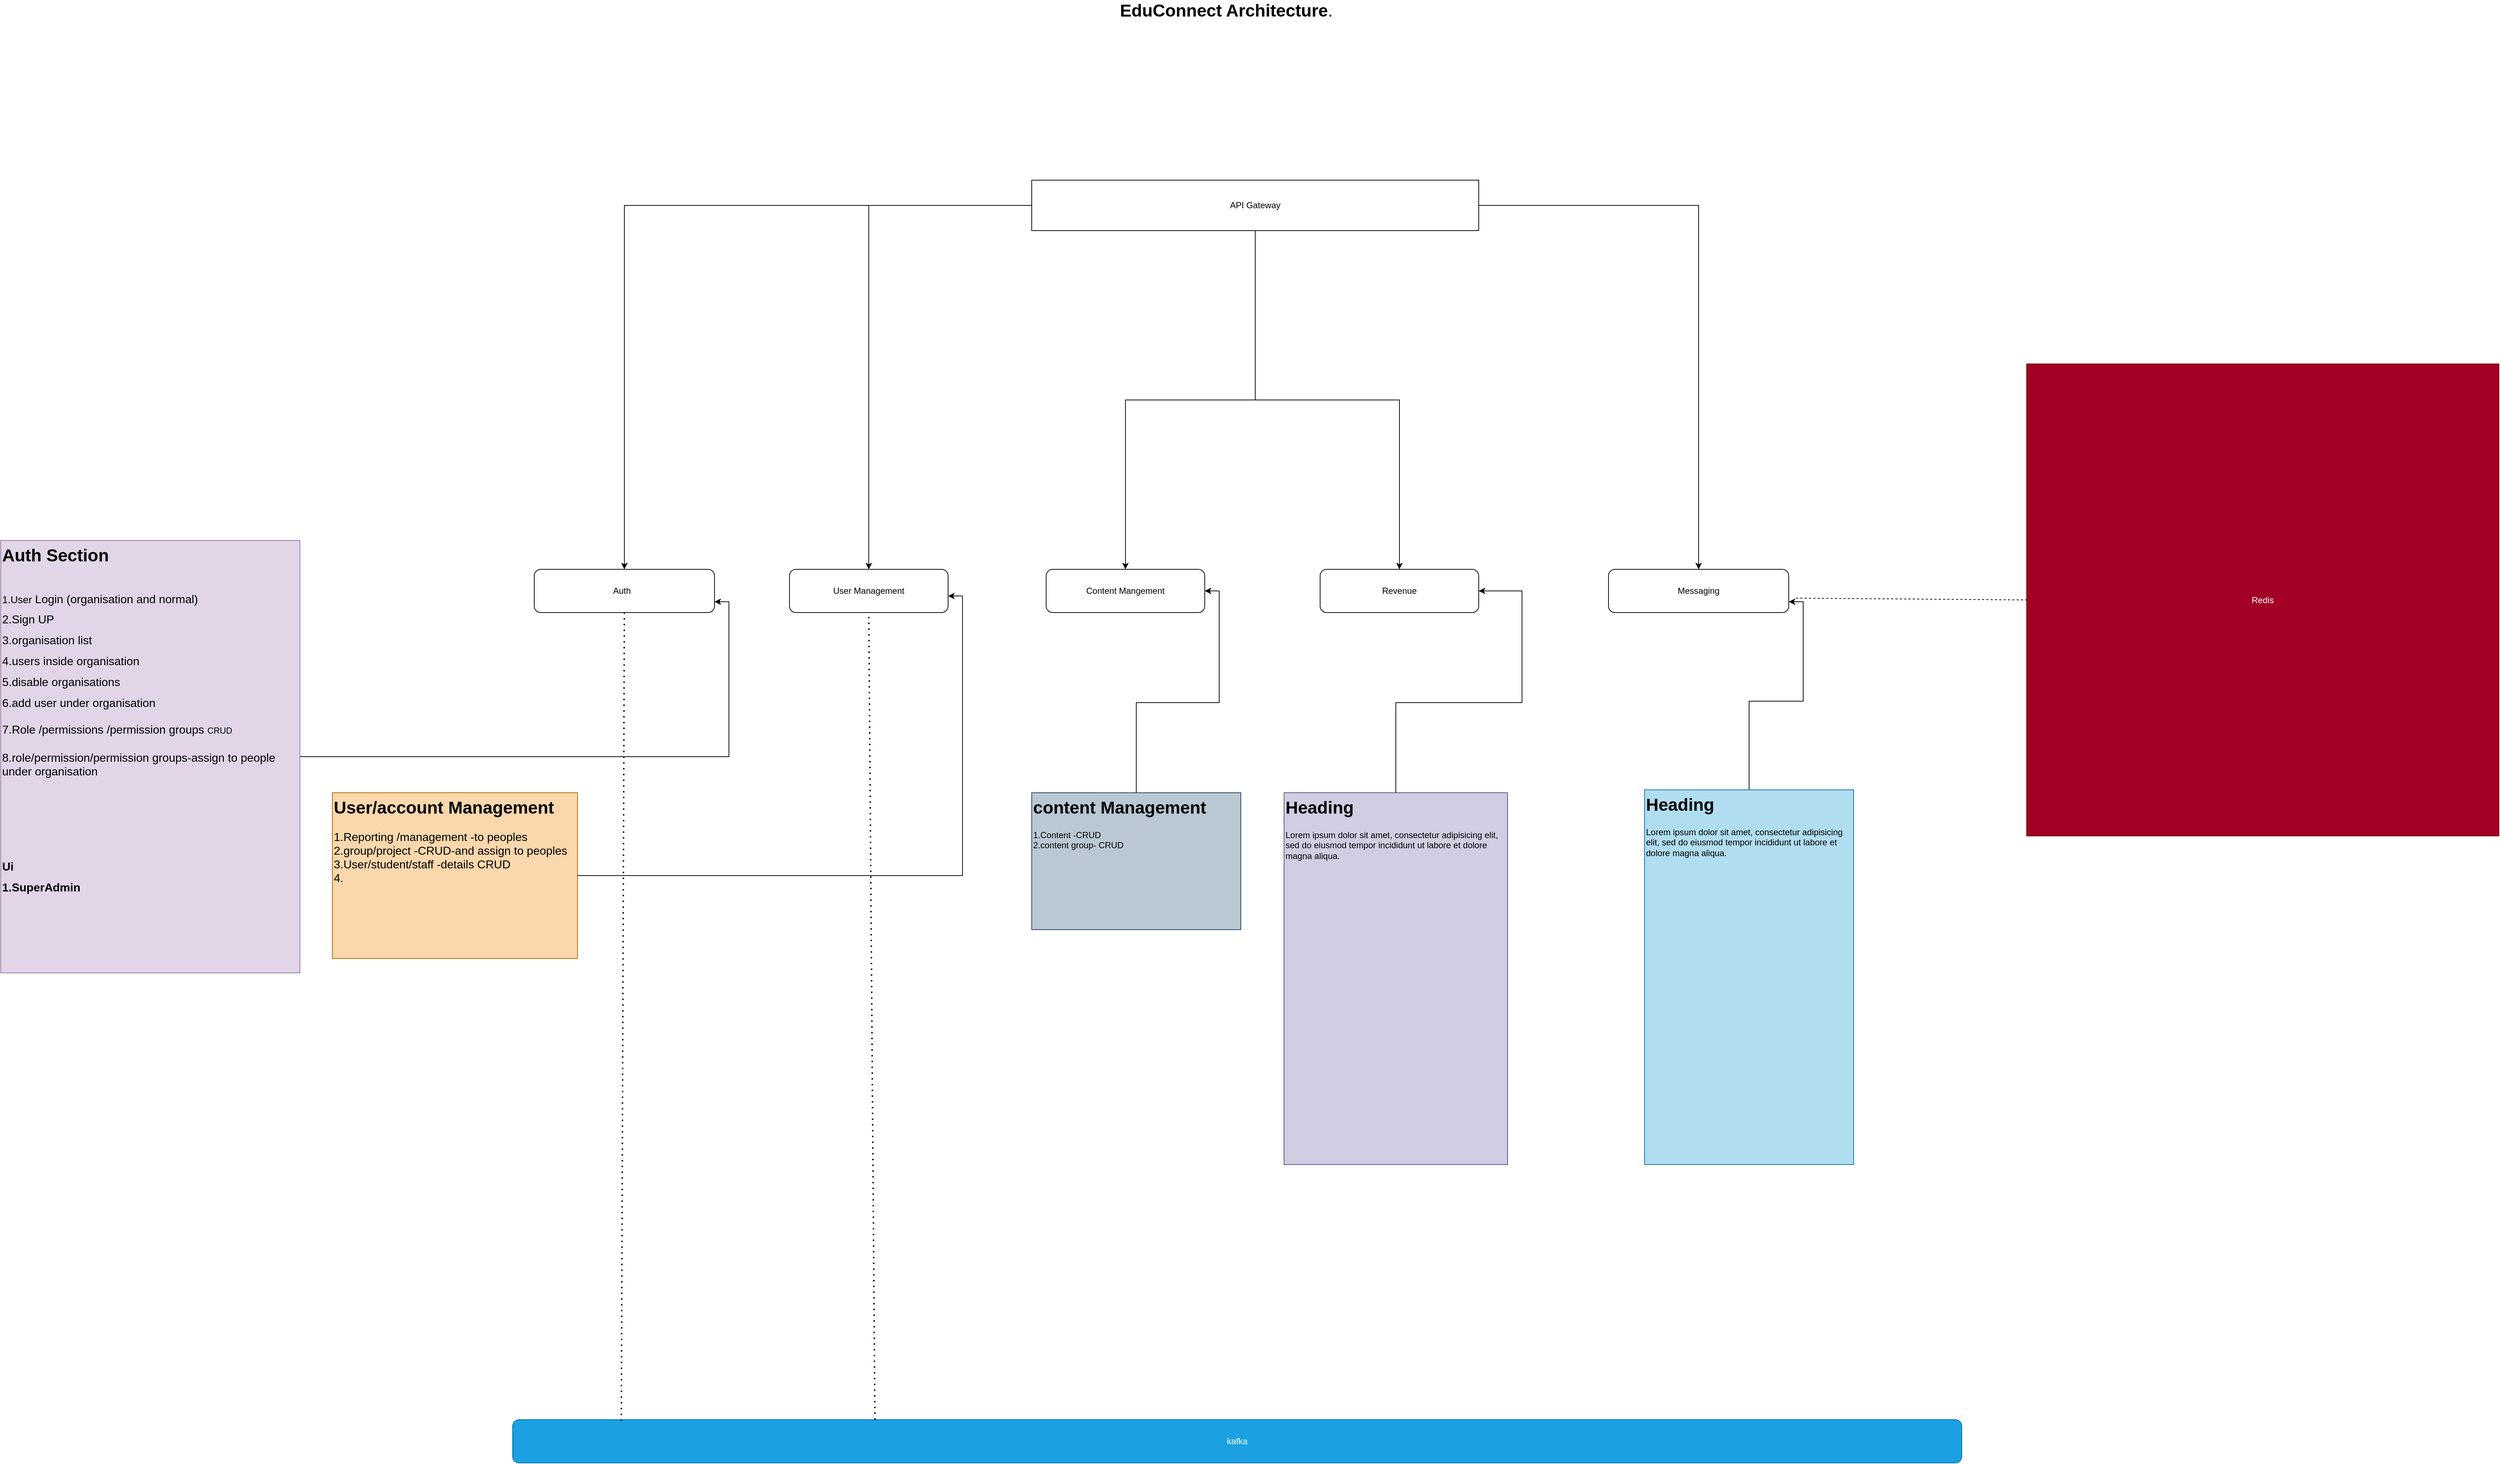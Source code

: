 <mxfile version="27.0.6">
  <diagram id="microservices-diagram" name="Page-1">
    <mxGraphModel dx="3002" dy="1225" grid="1" gridSize="10" guides="1" tooltips="1" connect="1" arrows="1" fold="1" page="1" pageScale="1" pageWidth="827" pageHeight="1169" math="0" shadow="0">
      <root>
        <mxCell id="0" />
        <mxCell id="1" parent="0" />
        <mxCell id="og_Yvqlkve6NEiKzIRGB-4" style="edgeStyle=orthogonalEdgeStyle;rounded=0;orthogonalLoop=1;jettySize=auto;html=1;entryX=0.5;entryY=0;entryDx=0;entryDy=0;" edge="1" parent="1" source="WzohksP3gwPeG03W4mki-1" target="og_Yvqlkve6NEiKzIRGB-3">
          <mxGeometry relative="1" as="geometry" />
        </mxCell>
        <mxCell id="og_Yvqlkve6NEiKzIRGB-8" style="edgeStyle=orthogonalEdgeStyle;rounded=0;orthogonalLoop=1;jettySize=auto;html=1;" edge="1" parent="1" source="WzohksP3gwPeG03W4mki-1" target="WzohksP3gwPeG03W4mki-4">
          <mxGeometry relative="1" as="geometry" />
        </mxCell>
        <mxCell id="og_Yvqlkve6NEiKzIRGB-11" style="edgeStyle=orthogonalEdgeStyle;rounded=0;orthogonalLoop=1;jettySize=auto;html=1;" edge="1" parent="1" source="WzohksP3gwPeG03W4mki-1" target="og_Yvqlkve6NEiKzIRGB-10">
          <mxGeometry relative="1" as="geometry" />
        </mxCell>
        <mxCell id="og_Yvqlkve6NEiKzIRGB-15" style="edgeStyle=orthogonalEdgeStyle;rounded=0;orthogonalLoop=1;jettySize=auto;html=1;" edge="1" parent="1" source="WzohksP3gwPeG03W4mki-1" target="og_Yvqlkve6NEiKzIRGB-14">
          <mxGeometry relative="1" as="geometry" />
        </mxCell>
        <mxCell id="og_Yvqlkve6NEiKzIRGB-20" style="edgeStyle=orthogonalEdgeStyle;rounded=0;orthogonalLoop=1;jettySize=auto;html=1;" edge="1" parent="1" source="WzohksP3gwPeG03W4mki-1" target="og_Yvqlkve6NEiKzIRGB-19">
          <mxGeometry relative="1" as="geometry" />
        </mxCell>
        <mxCell id="WzohksP3gwPeG03W4mki-1" value="API Gateway" style="rounded=0;whiteSpace=wrap;html=1;" parent="1" vertex="1">
          <mxGeometry x="750" y="330" width="620" height="70" as="geometry" />
        </mxCell>
        <mxCell id="WzohksP3gwPeG03W4mki-2" value="&lt;font style=&quot;font-size: 24px;&quot;&gt;&lt;strong style=&quot;&quot; data-end=&quot;52&quot; data-start=&quot;25&quot;&gt;EduConnect Architecture&lt;/strong&gt;.&lt;/font&gt;" style="text;html=1;align=center;verticalAlign=middle;whiteSpace=wrap;rounded=0;" parent="1" vertex="1">
          <mxGeometry x="865" y="80" width="310" height="30" as="geometry" />
        </mxCell>
        <mxCell id="WzohksP3gwPeG03W4mki-4" value="Auth&amp;nbsp;&amp;nbsp;" style="rounded=1;whiteSpace=wrap;html=1;" parent="1" vertex="1">
          <mxGeometry x="60" y="870" width="250" height="60" as="geometry" />
        </mxCell>
        <mxCell id="WzohksP3gwPeG03W4mki-9" style="edgeStyle=orthogonalEdgeStyle;rounded=0;orthogonalLoop=1;jettySize=auto;html=1;entryX=1;entryY=0.75;entryDx=0;entryDy=0;" parent="1" source="WzohksP3gwPeG03W4mki-6" target="WzohksP3gwPeG03W4mki-4" edge="1">
          <mxGeometry relative="1" as="geometry" />
        </mxCell>
        <mxCell id="WzohksP3gwPeG03W4mki-6" value="&lt;h1 style=&quot;margin-top: 0px;&quot;&gt;&lt;span style=&quot;background-color: transparent; color: light-dark(rgb(0, 0, 0), rgb(255, 255, 255));&quot;&gt;Auth Section&lt;br&gt;&lt;/span&gt;&lt;br&gt;&lt;font style=&quot;font-size: 14px; font-weight: normal;&quot;&gt;1.User&lt;/font&gt;&lt;font style=&quot;&quot; size=&quot;3&quot;&gt;&lt;span style=&quot;font-weight: normal;&quot;&gt;&lt;font style=&quot;&quot;&gt;&amp;nbsp;Login (organisation and normal)&lt;/font&gt;&lt;br&gt;2.Sign UP&amp;nbsp;&lt;br&gt;3.&lt;/span&gt;&lt;/font&gt;&lt;span style=&quot;font-size: medium; font-weight: 400;&quot;&gt;organisation&lt;/span&gt;&lt;font style=&quot;&quot; size=&quot;3&quot;&gt;&lt;span style=&quot;font-weight: normal;&quot;&gt;&amp;nbsp;list&lt;br&gt;4.users inside&amp;nbsp;&lt;/span&gt;&lt;/font&gt;&lt;span style=&quot;font-size: medium; font-weight: 400;&quot;&gt;organisation&lt;/span&gt;&lt;font style=&quot;&quot; size=&quot;3&quot;&gt;&lt;span style=&quot;font-weight: normal;&quot;&gt;&amp;nbsp;&lt;br&gt;5.disable organisations&lt;br&gt;6.add user under&amp;nbsp;&lt;/span&gt;&lt;/font&gt;&lt;span style=&quot;font-size: medium; background-color: transparent; color: light-dark(rgb(0, 0, 0), rgb(255, 255, 255)); font-weight: normal;&quot;&gt;organisation&lt;/span&gt;&lt;/h1&gt;&lt;div&gt;&lt;font style=&quot;&quot; size=&quot;3&quot;&gt;&lt;span style=&quot;font-weight: normal;&quot;&gt;7.Role /permissions /&lt;/span&gt;&lt;/font&gt;&lt;span style=&quot;font-size: medium; background-color: transparent; color: light-dark(rgb(0, 0, 0), rgb(255, 255, 255));&quot;&gt;permission groups&amp;nbsp;&lt;/span&gt;&lt;span style=&quot;background-color: transparent; color: light-dark(rgb(0, 0, 0), rgb(255, 255, 255));&quot;&gt;CRUD&amp;nbsp;&lt;/span&gt;&lt;/div&gt;&lt;div&gt;&lt;font style=&quot;&quot; size=&quot;3&quot;&gt;&lt;span style=&quot;font-weight: normal;&quot;&gt;&lt;br&gt;8.role/permission/permission groups-assign to people under organisation&lt;br&gt;&lt;br&gt;&lt;br&gt;&lt;/span&gt;&lt;/font&gt;&lt;/div&gt;&lt;div&gt;&lt;font style=&quot;&quot; size=&quot;3&quot;&gt;&lt;span style=&quot;font-weight: normal;&quot;&gt;&lt;br&gt;&lt;/span&gt;&lt;/font&gt;&lt;/div&gt;&lt;div&gt;&lt;font style=&quot;&quot; size=&quot;3&quot;&gt;&lt;span style=&quot;font-weight: normal;&quot;&gt;&lt;br&gt;&lt;/span&gt;&lt;/font&gt;&lt;/div&gt;&lt;h1 style=&quot;margin-top: 0px;&quot;&gt;&lt;font style=&quot;&quot; size=&quot;3&quot;&gt;&lt;br&gt;Ui&lt;br&gt;1.SuperAdmin&lt;br&gt;&lt;br&gt;&lt;/font&gt;&lt;/h1&gt;" style="text;html=1;whiteSpace=wrap;overflow=hidden;rounded=0;fillColor=#e1d5e7;strokeColor=#9673a6;" parent="1" vertex="1">
          <mxGeometry x="-680" y="830" width="415" height="600" as="geometry" />
        </mxCell>
        <mxCell id="og_Yvqlkve6NEiKzIRGB-3" value="User Management" style="rounded=1;whiteSpace=wrap;html=1;" vertex="1" parent="1">
          <mxGeometry x="414" y="870" width="220" height="60" as="geometry" />
        </mxCell>
        <mxCell id="og_Yvqlkve6NEiKzIRGB-5" value="&lt;h1 style=&quot;margin-top: 0px;&quot;&gt;User/account Management&lt;/h1&gt;&lt;div&gt;&lt;font size=&quot;3&quot;&gt;1.Reporting /management -to peoples&lt;br&gt;&lt;/font&gt;&lt;span style=&quot;font-size: medium;&quot;&gt;2.group/project -CRUD-and assign to peoples&lt;/span&gt;&lt;br style=&quot;font-size: medium;&quot;&gt;&lt;/div&gt;&lt;div&gt;&lt;font size=&quot;3&quot;&gt;3.User/student/staff -details CRUD &lt;br&gt;4.&amp;nbsp;&lt;br&gt;&lt;br&gt;&lt;/font&gt;&lt;/div&gt;" style="text;html=1;whiteSpace=wrap;overflow=hidden;rounded=0;fillColor=#fad7ac;strokeColor=#b46504;" vertex="1" parent="1">
          <mxGeometry x="-220" y="1180" width="340" height="230" as="geometry" />
        </mxCell>
        <mxCell id="og_Yvqlkve6NEiKzIRGB-9" style="edgeStyle=orthogonalEdgeStyle;rounded=0;orthogonalLoop=1;jettySize=auto;html=1;entryX=1;entryY=0.617;entryDx=0;entryDy=0;entryPerimeter=0;" edge="1" parent="1" source="og_Yvqlkve6NEiKzIRGB-5" target="og_Yvqlkve6NEiKzIRGB-3">
          <mxGeometry relative="1" as="geometry" />
        </mxCell>
        <mxCell id="og_Yvqlkve6NEiKzIRGB-10" value="Content Mangement" style="rounded=1;whiteSpace=wrap;html=1;" vertex="1" parent="1">
          <mxGeometry x="770" y="870" width="220" height="60" as="geometry" />
        </mxCell>
        <mxCell id="og_Yvqlkve6NEiKzIRGB-13" style="edgeStyle=orthogonalEdgeStyle;rounded=0;orthogonalLoop=1;jettySize=auto;html=1;entryX=1;entryY=0.5;entryDx=0;entryDy=0;" edge="1" parent="1" source="og_Yvqlkve6NEiKzIRGB-12" target="og_Yvqlkve6NEiKzIRGB-10">
          <mxGeometry relative="1" as="geometry" />
        </mxCell>
        <mxCell id="og_Yvqlkve6NEiKzIRGB-12" value="&lt;h1 style=&quot;margin-top: 0px;&quot;&gt;content Management&lt;/h1&gt;&lt;p&gt;1.Content -CRUD&lt;br&gt;2.content group- CRUD&lt;/p&gt;" style="text;html=1;whiteSpace=wrap;overflow=hidden;rounded=0;fillColor=#bac8d3;strokeColor=#23445d;" vertex="1" parent="1">
          <mxGeometry x="750" y="1180" width="290" height="190" as="geometry" />
        </mxCell>
        <mxCell id="og_Yvqlkve6NEiKzIRGB-14" value="Revenue" style="rounded=1;whiteSpace=wrap;html=1;" vertex="1" parent="1">
          <mxGeometry x="1150" y="870" width="220" height="60" as="geometry" />
        </mxCell>
        <mxCell id="og_Yvqlkve6NEiKzIRGB-18" style="edgeStyle=orthogonalEdgeStyle;rounded=0;orthogonalLoop=1;jettySize=auto;html=1;entryX=1;entryY=0.5;entryDx=0;entryDy=0;" edge="1" parent="1" source="og_Yvqlkve6NEiKzIRGB-16" target="og_Yvqlkve6NEiKzIRGB-14">
          <mxGeometry relative="1" as="geometry" />
        </mxCell>
        <mxCell id="og_Yvqlkve6NEiKzIRGB-16" value="&lt;h1 style=&quot;margin-top: 0px;&quot;&gt;Heading&lt;/h1&gt;&lt;p&gt;Lorem ipsum dolor sit amet, consectetur adipisicing elit, sed do eiusmod tempor incididunt ut labore et dolore magna aliqua.&lt;/p&gt;" style="text;html=1;whiteSpace=wrap;overflow=hidden;rounded=0;fillColor=#d0cee2;strokeColor=#56517e;" vertex="1" parent="1">
          <mxGeometry x="1100" y="1180" width="310" height="516" as="geometry" />
        </mxCell>
        <mxCell id="og_Yvqlkve6NEiKzIRGB-19" value="Messaging" style="rounded=1;whiteSpace=wrap;html=1;" vertex="1" parent="1">
          <mxGeometry x="1550" y="870" width="250" height="60" as="geometry" />
        </mxCell>
        <mxCell id="og_Yvqlkve6NEiKzIRGB-23" style="edgeStyle=orthogonalEdgeStyle;rounded=0;orthogonalLoop=1;jettySize=auto;html=1;entryX=1;entryY=0.75;entryDx=0;entryDy=0;" edge="1" parent="1" source="og_Yvqlkve6NEiKzIRGB-22" target="og_Yvqlkve6NEiKzIRGB-19">
          <mxGeometry relative="1" as="geometry" />
        </mxCell>
        <mxCell id="og_Yvqlkve6NEiKzIRGB-22" value="&lt;h1 style=&quot;margin-top: 0px;&quot;&gt;Heading&lt;/h1&gt;&lt;p&gt;Lorem ipsum dolor sit amet, consectetur adipisicing elit, sed do eiusmod tempor incididunt ut labore et dolore magna aliqua.&lt;/p&gt;" style="text;html=1;whiteSpace=wrap;overflow=hidden;rounded=0;fillColor=#b1ddf0;strokeColor=#10739e;" vertex="1" parent="1">
          <mxGeometry x="1600" y="1176" width="290" height="520" as="geometry" />
        </mxCell>
        <mxCell id="og_Yvqlkve6NEiKzIRGB-24" value="kafka" style="rounded=1;whiteSpace=wrap;html=1;fillColor=#1ba1e2;strokeColor=#006EAF;fontColor=#ffffff;" vertex="1" parent="1">
          <mxGeometry x="30" y="2050" width="2010" height="60" as="geometry" />
        </mxCell>
        <mxCell id="og_Yvqlkve6NEiKzIRGB-26" value="Redis" style="whiteSpace=wrap;html=1;aspect=fixed;fillColor=#a20025;fontColor=#ffffff;strokeColor=#6F0000;" vertex="1" parent="1">
          <mxGeometry x="2130" y="585" width="655" height="655" as="geometry" />
        </mxCell>
        <mxCell id="og_Yvqlkve6NEiKzIRGB-27" value="" style="endArrow=none;dashed=1;html=1;dashPattern=1 3;strokeWidth=2;rounded=0;entryX=0.5;entryY=1;entryDx=0;entryDy=0;exitX=0.075;exitY=0.028;exitDx=0;exitDy=0;exitPerimeter=0;" edge="1" parent="1" source="og_Yvqlkve6NEiKzIRGB-24" target="WzohksP3gwPeG03W4mki-4">
          <mxGeometry width="50" height="50" relative="1" as="geometry">
            <mxPoint x="190" y="2030" as="sourcePoint" />
            <mxPoint x="1060" y="1250" as="targetPoint" />
          </mxGeometry>
        </mxCell>
        <mxCell id="og_Yvqlkve6NEiKzIRGB-28" value="" style="endArrow=none;dashed=1;html=1;dashPattern=1 3;strokeWidth=2;rounded=0;entryX=0.5;entryY=1;entryDx=0;entryDy=0;exitX=0.25;exitY=0;exitDx=0;exitDy=0;" edge="1" parent="1" source="og_Yvqlkve6NEiKzIRGB-24" target="og_Yvqlkve6NEiKzIRGB-3">
          <mxGeometry width="50" height="50" relative="1" as="geometry">
            <mxPoint x="1010" y="1300" as="sourcePoint" />
            <mxPoint x="1060" y="1250" as="targetPoint" />
          </mxGeometry>
        </mxCell>
        <mxCell id="og_Yvqlkve6NEiKzIRGB-29" value="" style="endArrow=none;dashed=1;html=1;rounded=0;entryX=0;entryY=0.5;entryDx=0;entryDy=0;" edge="1" parent="1" target="og_Yvqlkve6NEiKzIRGB-26">
          <mxGeometry width="50" height="50" relative="1" as="geometry">
            <mxPoint x="1810" y="910" as="sourcePoint" />
            <mxPoint x="750" y="1090" as="targetPoint" />
          </mxGeometry>
        </mxCell>
        <mxCell id="og_Yvqlkve6NEiKzIRGB-30" style="edgeStyle=orthogonalEdgeStyle;rounded=0;orthogonalLoop=1;jettySize=auto;html=1;exitX=0.5;exitY=1;exitDx=0;exitDy=0;" edge="1" parent="1" source="og_Yvqlkve6NEiKzIRGB-5" target="og_Yvqlkve6NEiKzIRGB-5">
          <mxGeometry relative="1" as="geometry" />
        </mxCell>
      </root>
    </mxGraphModel>
  </diagram>
</mxfile>
